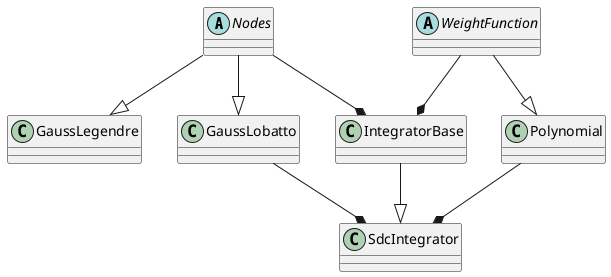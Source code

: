 @startuml

abstract class Nodes
abstract class WeightFunction

class GaussLegendre
class GaussLobatto

class Polynomial

class IntegratorBase
class SdcIntegrator

Nodes --|> GaussLegendre
Nodes --|> GaussLobatto

WeightFunction --|> Polynomial

Nodes --* IntegratorBase
WeightFunction --* IntegratorBase

IntegratorBase --|> SdcIntegrator
GaussLobatto --* SdcIntegrator
Polynomial --* SdcIntegrator

@enduml
